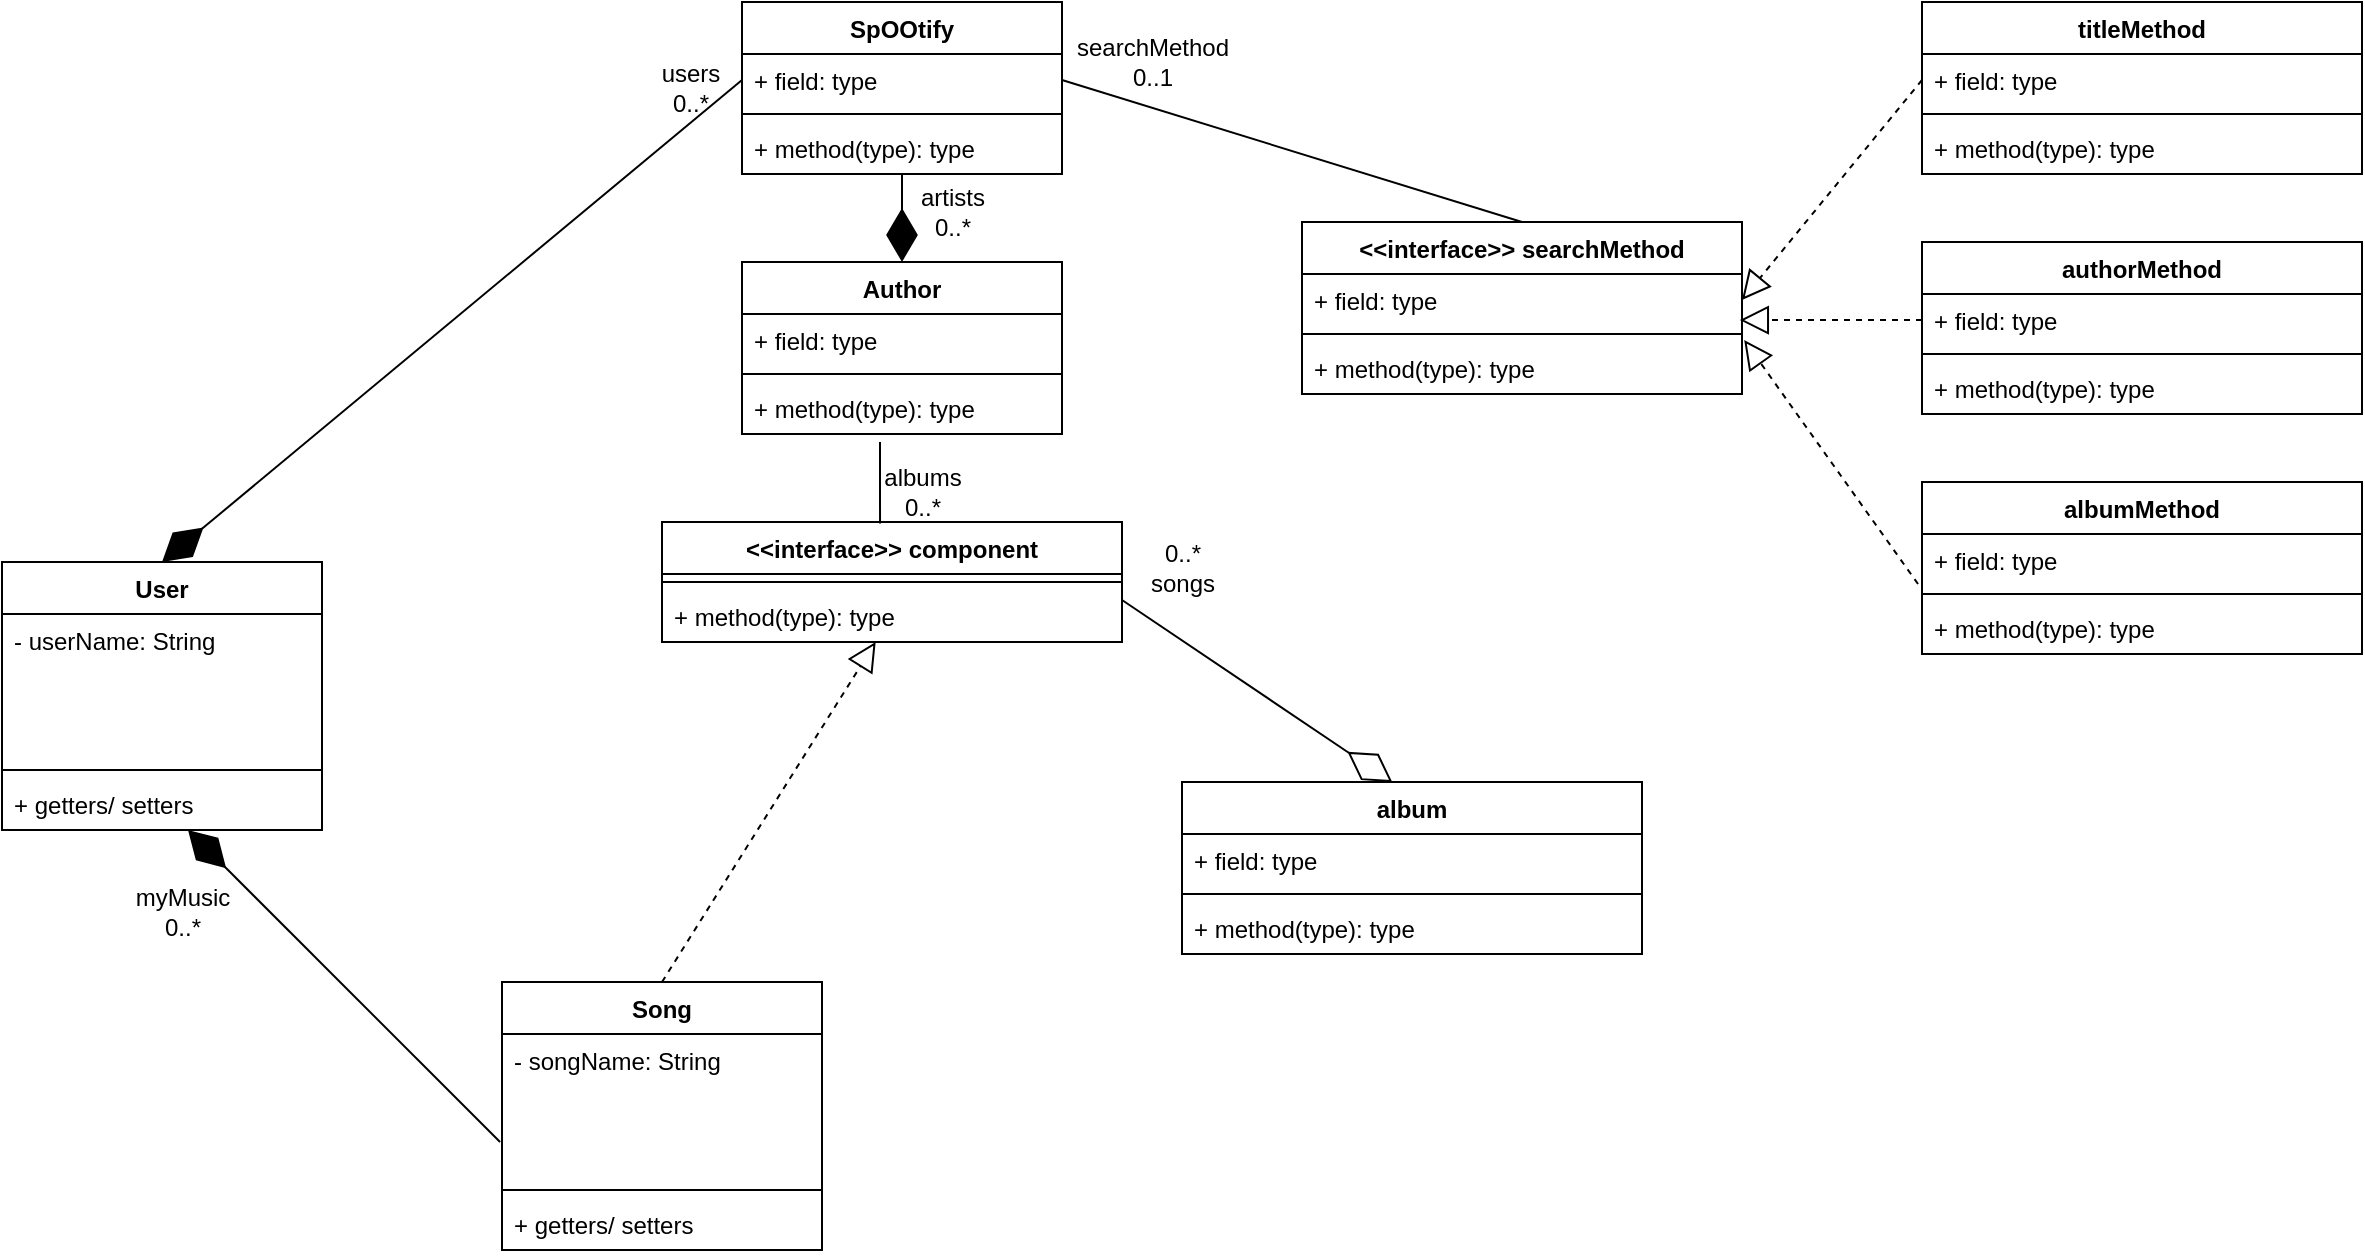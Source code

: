 <mxfile version="17.4.6" type="github">
  <diagram id="-nPa2TXWbpUti-kj0SZv" name="Page-1">
    <mxGraphModel dx="700" dy="752" grid="1" gridSize="10" guides="1" tooltips="1" connect="1" arrows="1" fold="1" page="1" pageScale="1" pageWidth="827" pageHeight="1169" math="0" shadow="0">
      <root>
        <mxCell id="0" />
        <mxCell id="1" parent="0" />
        <mxCell id="o57br8bYucGBpuMk25vo-5" value="SpOOtify" style="swimlane;fontStyle=1;align=center;verticalAlign=top;childLayout=stackLayout;horizontal=1;startSize=26;horizontalStack=0;resizeParent=1;resizeParentMax=0;resizeLast=0;collapsible=1;marginBottom=0;" parent="1" vertex="1">
          <mxGeometry x="460" y="130" width="160" height="86" as="geometry" />
        </mxCell>
        <mxCell id="o57br8bYucGBpuMk25vo-6" value="+ field: type" style="text;strokeColor=none;fillColor=none;align=left;verticalAlign=top;spacingLeft=4;spacingRight=4;overflow=hidden;rotatable=0;points=[[0,0.5],[1,0.5]];portConstraint=eastwest;" parent="o57br8bYucGBpuMk25vo-5" vertex="1">
          <mxGeometry y="26" width="160" height="26" as="geometry" />
        </mxCell>
        <mxCell id="o57br8bYucGBpuMk25vo-7" value="" style="line;strokeWidth=1;fillColor=none;align=left;verticalAlign=middle;spacingTop=-1;spacingLeft=3;spacingRight=3;rotatable=0;labelPosition=right;points=[];portConstraint=eastwest;" parent="o57br8bYucGBpuMk25vo-5" vertex="1">
          <mxGeometry y="52" width="160" height="8" as="geometry" />
        </mxCell>
        <mxCell id="o57br8bYucGBpuMk25vo-8" value="+ method(type): type" style="text;strokeColor=none;fillColor=none;align=left;verticalAlign=top;spacingLeft=4;spacingRight=4;overflow=hidden;rotatable=0;points=[[0,0.5],[1,0.5]];portConstraint=eastwest;" parent="o57br8bYucGBpuMk25vo-5" vertex="1">
          <mxGeometry y="60" width="160" height="26" as="geometry" />
        </mxCell>
        <mxCell id="o57br8bYucGBpuMk25vo-9" value="User" style="swimlane;fontStyle=1;align=center;verticalAlign=top;childLayout=stackLayout;horizontal=1;startSize=26;horizontalStack=0;resizeParent=1;resizeParentMax=0;resizeLast=0;collapsible=1;marginBottom=0;" parent="1" vertex="1">
          <mxGeometry x="90" y="410" width="160" height="134" as="geometry" />
        </mxCell>
        <mxCell id="o57br8bYucGBpuMk25vo-10" value="- userName: String&#xa;" style="text;strokeColor=none;fillColor=none;align=left;verticalAlign=top;spacingLeft=4;spacingRight=4;overflow=hidden;rotatable=0;points=[[0,0.5],[1,0.5]];portConstraint=eastwest;" parent="o57br8bYucGBpuMk25vo-9" vertex="1">
          <mxGeometry y="26" width="160" height="74" as="geometry" />
        </mxCell>
        <mxCell id="o57br8bYucGBpuMk25vo-11" value="" style="line;strokeWidth=1;fillColor=none;align=left;verticalAlign=middle;spacingTop=-1;spacingLeft=3;spacingRight=3;rotatable=0;labelPosition=right;points=[];portConstraint=eastwest;" parent="o57br8bYucGBpuMk25vo-9" vertex="1">
          <mxGeometry y="100" width="160" height="8" as="geometry" />
        </mxCell>
        <mxCell id="o57br8bYucGBpuMk25vo-12" value="+ getters/ setters" style="text;strokeColor=none;fillColor=none;align=left;verticalAlign=top;spacingLeft=4;spacingRight=4;overflow=hidden;rotatable=0;points=[[0,0.5],[1,0.5]];portConstraint=eastwest;" parent="o57br8bYucGBpuMk25vo-9" vertex="1">
          <mxGeometry y="108" width="160" height="26" as="geometry" />
        </mxCell>
        <mxCell id="in7M7F9Ld8Qm7NS5v-Of-2" value="Song" style="swimlane;fontStyle=1;align=center;verticalAlign=top;childLayout=stackLayout;horizontal=1;startSize=26;horizontalStack=0;resizeParent=1;resizeParentMax=0;resizeLast=0;collapsible=1;marginBottom=0;" vertex="1" parent="1">
          <mxGeometry x="340" y="620" width="160" height="134" as="geometry" />
        </mxCell>
        <mxCell id="in7M7F9Ld8Qm7NS5v-Of-3" value="- songName: String" style="text;strokeColor=none;fillColor=none;align=left;verticalAlign=top;spacingLeft=4;spacingRight=4;overflow=hidden;rotatable=0;points=[[0,0.5],[1,0.5]];portConstraint=eastwest;" vertex="1" parent="in7M7F9Ld8Qm7NS5v-Of-2">
          <mxGeometry y="26" width="160" height="74" as="geometry" />
        </mxCell>
        <mxCell id="in7M7F9Ld8Qm7NS5v-Of-4" value="" style="line;strokeWidth=1;fillColor=none;align=left;verticalAlign=middle;spacingTop=-1;spacingLeft=3;spacingRight=3;rotatable=0;labelPosition=right;points=[];portConstraint=eastwest;" vertex="1" parent="in7M7F9Ld8Qm7NS5v-Of-2">
          <mxGeometry y="100" width="160" height="8" as="geometry" />
        </mxCell>
        <mxCell id="in7M7F9Ld8Qm7NS5v-Of-5" value="+ getters/ setters" style="text;strokeColor=none;fillColor=none;align=left;verticalAlign=top;spacingLeft=4;spacingRight=4;overflow=hidden;rotatable=0;points=[[0,0.5],[1,0.5]];portConstraint=eastwest;" vertex="1" parent="in7M7F9Ld8Qm7NS5v-Of-2">
          <mxGeometry y="108" width="160" height="26" as="geometry" />
        </mxCell>
        <mxCell id="in7M7F9Ld8Qm7NS5v-Of-6" value="" style="endArrow=diamondThin;endFill=1;endSize=24;html=1;rounded=0;exitX=-0.006;exitY=0.73;exitDx=0;exitDy=0;exitPerimeter=0;" edge="1" parent="1" source="in7M7F9Ld8Qm7NS5v-Of-3" target="o57br8bYucGBpuMk25vo-12">
          <mxGeometry width="160" relative="1" as="geometry">
            <mxPoint x="280" y="590" as="sourcePoint" />
            <mxPoint x="440" y="590" as="targetPoint" />
          </mxGeometry>
        </mxCell>
        <mxCell id="in7M7F9Ld8Qm7NS5v-Of-7" value="myMusic&lt;br&gt;0..*" style="text;html=1;align=center;verticalAlign=middle;resizable=0;points=[];autosize=1;strokeColor=none;fillColor=none;" vertex="1" parent="1">
          <mxGeometry x="150" y="570" width="60" height="30" as="geometry" />
        </mxCell>
        <mxCell id="in7M7F9Ld8Qm7NS5v-Of-8" value="" style="endArrow=diamondThin;endFill=1;endSize=24;html=1;rounded=0;exitX=0;exitY=0.5;exitDx=0;exitDy=0;entryX=0.5;entryY=0;entryDx=0;entryDy=0;" edge="1" parent="1" source="o57br8bYucGBpuMk25vo-6" target="o57br8bYucGBpuMk25vo-9">
          <mxGeometry width="160" relative="1" as="geometry">
            <mxPoint x="390" y="430" as="sourcePoint" />
            <mxPoint x="193.002" y="554" as="targetPoint" />
          </mxGeometry>
        </mxCell>
        <mxCell id="in7M7F9Ld8Qm7NS5v-Of-9" value="users&lt;br&gt;0..*" style="text;html=1;align=center;verticalAlign=middle;resizable=0;points=[];autosize=1;strokeColor=none;fillColor=none;" vertex="1" parent="1">
          <mxGeometry x="414" y="158" width="40" height="30" as="geometry" />
        </mxCell>
        <mxCell id="in7M7F9Ld8Qm7NS5v-Of-11" value="&lt;&lt;interface&gt;&gt; searchMethod" style="swimlane;fontStyle=1;align=center;verticalAlign=top;childLayout=stackLayout;horizontal=1;startSize=26;horizontalStack=0;resizeParent=1;resizeParentMax=0;resizeLast=0;collapsible=1;marginBottom=0;" vertex="1" parent="1">
          <mxGeometry x="740" y="240" width="220" height="86" as="geometry" />
        </mxCell>
        <mxCell id="in7M7F9Ld8Qm7NS5v-Of-12" value="+ field: type" style="text;strokeColor=none;fillColor=none;align=left;verticalAlign=top;spacingLeft=4;spacingRight=4;overflow=hidden;rotatable=0;points=[[0,0.5],[1,0.5]];portConstraint=eastwest;" vertex="1" parent="in7M7F9Ld8Qm7NS5v-Of-11">
          <mxGeometry y="26" width="220" height="26" as="geometry" />
        </mxCell>
        <mxCell id="in7M7F9Ld8Qm7NS5v-Of-13" value="" style="line;strokeWidth=1;fillColor=none;align=left;verticalAlign=middle;spacingTop=-1;spacingLeft=3;spacingRight=3;rotatable=0;labelPosition=right;points=[];portConstraint=eastwest;" vertex="1" parent="in7M7F9Ld8Qm7NS5v-Of-11">
          <mxGeometry y="52" width="220" height="8" as="geometry" />
        </mxCell>
        <mxCell id="in7M7F9Ld8Qm7NS5v-Of-14" value="+ method(type): type" style="text;strokeColor=none;fillColor=none;align=left;verticalAlign=top;spacingLeft=4;spacingRight=4;overflow=hidden;rotatable=0;points=[[0,0.5],[1,0.5]];portConstraint=eastwest;" vertex="1" parent="in7M7F9Ld8Qm7NS5v-Of-11">
          <mxGeometry y="60" width="220" height="26" as="geometry" />
        </mxCell>
        <mxCell id="in7M7F9Ld8Qm7NS5v-Of-16" value="" style="endArrow=none;html=1;rounded=0;entryX=1;entryY=0.5;entryDx=0;entryDy=0;exitX=0.5;exitY=0;exitDx=0;exitDy=0;" edge="1" parent="1" source="in7M7F9Ld8Qm7NS5v-Of-11" target="o57br8bYucGBpuMk25vo-6">
          <mxGeometry width="50" height="50" relative="1" as="geometry">
            <mxPoint x="580" y="400" as="sourcePoint" />
            <mxPoint x="630" y="350" as="targetPoint" />
          </mxGeometry>
        </mxCell>
        <mxCell id="in7M7F9Ld8Qm7NS5v-Of-17" value="searchMethod&lt;br&gt;0..1" style="text;html=1;align=center;verticalAlign=middle;resizable=0;points=[];autosize=1;strokeColor=none;fillColor=none;" vertex="1" parent="1">
          <mxGeometry x="620" y="145" width="90" height="30" as="geometry" />
        </mxCell>
        <mxCell id="in7M7F9Ld8Qm7NS5v-Of-19" value="titleMethod" style="swimlane;fontStyle=1;align=center;verticalAlign=top;childLayout=stackLayout;horizontal=1;startSize=26;horizontalStack=0;resizeParent=1;resizeParentMax=0;resizeLast=0;collapsible=1;marginBottom=0;" vertex="1" parent="1">
          <mxGeometry x="1050" y="130" width="220" height="86" as="geometry" />
        </mxCell>
        <mxCell id="in7M7F9Ld8Qm7NS5v-Of-20" value="+ field: type" style="text;strokeColor=none;fillColor=none;align=left;verticalAlign=top;spacingLeft=4;spacingRight=4;overflow=hidden;rotatable=0;points=[[0,0.5],[1,0.5]];portConstraint=eastwest;" vertex="1" parent="in7M7F9Ld8Qm7NS5v-Of-19">
          <mxGeometry y="26" width="220" height="26" as="geometry" />
        </mxCell>
        <mxCell id="in7M7F9Ld8Qm7NS5v-Of-21" value="" style="line;strokeWidth=1;fillColor=none;align=left;verticalAlign=middle;spacingTop=-1;spacingLeft=3;spacingRight=3;rotatable=0;labelPosition=right;points=[];portConstraint=eastwest;" vertex="1" parent="in7M7F9Ld8Qm7NS5v-Of-19">
          <mxGeometry y="52" width="220" height="8" as="geometry" />
        </mxCell>
        <mxCell id="in7M7F9Ld8Qm7NS5v-Of-22" value="+ method(type): type" style="text;strokeColor=none;fillColor=none;align=left;verticalAlign=top;spacingLeft=4;spacingRight=4;overflow=hidden;rotatable=0;points=[[0,0.5],[1,0.5]];portConstraint=eastwest;" vertex="1" parent="in7M7F9Ld8Qm7NS5v-Of-19">
          <mxGeometry y="60" width="220" height="26" as="geometry" />
        </mxCell>
        <mxCell id="in7M7F9Ld8Qm7NS5v-Of-23" value="authorMethod" style="swimlane;fontStyle=1;align=center;verticalAlign=top;childLayout=stackLayout;horizontal=1;startSize=26;horizontalStack=0;resizeParent=1;resizeParentMax=0;resizeLast=0;collapsible=1;marginBottom=0;" vertex="1" parent="1">
          <mxGeometry x="1050" y="250" width="220" height="86" as="geometry" />
        </mxCell>
        <mxCell id="in7M7F9Ld8Qm7NS5v-Of-24" value="+ field: type" style="text;strokeColor=none;fillColor=none;align=left;verticalAlign=top;spacingLeft=4;spacingRight=4;overflow=hidden;rotatable=0;points=[[0,0.5],[1,0.5]];portConstraint=eastwest;" vertex="1" parent="in7M7F9Ld8Qm7NS5v-Of-23">
          <mxGeometry y="26" width="220" height="26" as="geometry" />
        </mxCell>
        <mxCell id="in7M7F9Ld8Qm7NS5v-Of-25" value="" style="line;strokeWidth=1;fillColor=none;align=left;verticalAlign=middle;spacingTop=-1;spacingLeft=3;spacingRight=3;rotatable=0;labelPosition=right;points=[];portConstraint=eastwest;" vertex="1" parent="in7M7F9Ld8Qm7NS5v-Of-23">
          <mxGeometry y="52" width="220" height="8" as="geometry" />
        </mxCell>
        <mxCell id="in7M7F9Ld8Qm7NS5v-Of-26" value="+ method(type): type" style="text;strokeColor=none;fillColor=none;align=left;verticalAlign=top;spacingLeft=4;spacingRight=4;overflow=hidden;rotatable=0;points=[[0,0.5],[1,0.5]];portConstraint=eastwest;" vertex="1" parent="in7M7F9Ld8Qm7NS5v-Of-23">
          <mxGeometry y="60" width="220" height="26" as="geometry" />
        </mxCell>
        <mxCell id="in7M7F9Ld8Qm7NS5v-Of-27" value="albumMethod" style="swimlane;fontStyle=1;align=center;verticalAlign=top;childLayout=stackLayout;horizontal=1;startSize=26;horizontalStack=0;resizeParent=1;resizeParentMax=0;resizeLast=0;collapsible=1;marginBottom=0;" vertex="1" parent="1">
          <mxGeometry x="1050" y="370" width="220" height="86" as="geometry" />
        </mxCell>
        <mxCell id="in7M7F9Ld8Qm7NS5v-Of-28" value="+ field: type" style="text;strokeColor=none;fillColor=none;align=left;verticalAlign=top;spacingLeft=4;spacingRight=4;overflow=hidden;rotatable=0;points=[[0,0.5],[1,0.5]];portConstraint=eastwest;" vertex="1" parent="in7M7F9Ld8Qm7NS5v-Of-27">
          <mxGeometry y="26" width="220" height="26" as="geometry" />
        </mxCell>
        <mxCell id="in7M7F9Ld8Qm7NS5v-Of-29" value="" style="line;strokeWidth=1;fillColor=none;align=left;verticalAlign=middle;spacingTop=-1;spacingLeft=3;spacingRight=3;rotatable=0;labelPosition=right;points=[];portConstraint=eastwest;" vertex="1" parent="in7M7F9Ld8Qm7NS5v-Of-27">
          <mxGeometry y="52" width="220" height="8" as="geometry" />
        </mxCell>
        <mxCell id="in7M7F9Ld8Qm7NS5v-Of-30" value="+ method(type): type" style="text;strokeColor=none;fillColor=none;align=left;verticalAlign=top;spacingLeft=4;spacingRight=4;overflow=hidden;rotatable=0;points=[[0,0.5],[1,0.5]];portConstraint=eastwest;" vertex="1" parent="in7M7F9Ld8Qm7NS5v-Of-27">
          <mxGeometry y="60" width="220" height="26" as="geometry" />
        </mxCell>
        <mxCell id="in7M7F9Ld8Qm7NS5v-Of-31" value="" style="endArrow=block;dashed=1;endFill=0;endSize=12;html=1;rounded=0;exitX=0;exitY=0.5;exitDx=0;exitDy=0;entryX=1;entryY=0.5;entryDx=0;entryDy=0;" edge="1" parent="1" source="in7M7F9Ld8Qm7NS5v-Of-20" target="in7M7F9Ld8Qm7NS5v-Of-12">
          <mxGeometry width="160" relative="1" as="geometry">
            <mxPoint x="920" y="360" as="sourcePoint" />
            <mxPoint x="1080" y="360" as="targetPoint" />
          </mxGeometry>
        </mxCell>
        <mxCell id="in7M7F9Ld8Qm7NS5v-Of-32" value="" style="endArrow=block;dashed=1;endFill=0;endSize=12;html=1;rounded=0;entryX=0.995;entryY=0.885;entryDx=0;entryDy=0;entryPerimeter=0;" edge="1" parent="1" source="in7M7F9Ld8Qm7NS5v-Of-24" target="in7M7F9Ld8Qm7NS5v-Of-12">
          <mxGeometry width="160" relative="1" as="geometry">
            <mxPoint x="1060" y="179" as="sourcePoint" />
            <mxPoint x="970" y="289" as="targetPoint" />
          </mxGeometry>
        </mxCell>
        <mxCell id="in7M7F9Ld8Qm7NS5v-Of-33" value="" style="endArrow=block;dashed=1;endFill=0;endSize=12;html=1;rounded=0;entryX=1.005;entryY=0.875;entryDx=0;entryDy=0;entryPerimeter=0;exitX=-0.009;exitY=0.962;exitDx=0;exitDy=0;exitPerimeter=0;" edge="1" parent="1" source="in7M7F9Ld8Qm7NS5v-Of-28" target="in7M7F9Ld8Qm7NS5v-Of-13">
          <mxGeometry width="160" relative="1" as="geometry">
            <mxPoint x="1060" y="299.005" as="sourcePoint" />
            <mxPoint x="968.9" y="299.01" as="targetPoint" />
          </mxGeometry>
        </mxCell>
        <mxCell id="in7M7F9Ld8Qm7NS5v-Of-35" value="&lt;&lt;interface&gt;&gt; component" style="swimlane;fontStyle=1;align=center;verticalAlign=top;childLayout=stackLayout;horizontal=1;startSize=26;horizontalStack=0;resizeParent=1;resizeParentMax=0;resizeLast=0;collapsible=1;marginBottom=0;" vertex="1" parent="1">
          <mxGeometry x="420" y="390" width="230" height="60" as="geometry" />
        </mxCell>
        <mxCell id="in7M7F9Ld8Qm7NS5v-Of-37" value="" style="line;strokeWidth=1;fillColor=none;align=left;verticalAlign=middle;spacingTop=-1;spacingLeft=3;spacingRight=3;rotatable=0;labelPosition=right;points=[];portConstraint=eastwest;" vertex="1" parent="in7M7F9Ld8Qm7NS5v-Of-35">
          <mxGeometry y="26" width="230" height="8" as="geometry" />
        </mxCell>
        <mxCell id="in7M7F9Ld8Qm7NS5v-Of-38" value="+ method(type): type" style="text;strokeColor=none;fillColor=none;align=left;verticalAlign=top;spacingLeft=4;spacingRight=4;overflow=hidden;rotatable=0;points=[[0,0.5],[1,0.5]];portConstraint=eastwest;" vertex="1" parent="in7M7F9Ld8Qm7NS5v-Of-35">
          <mxGeometry y="34" width="230" height="26" as="geometry" />
        </mxCell>
        <mxCell id="in7M7F9Ld8Qm7NS5v-Of-44" value="" style="endArrow=block;dashed=1;endFill=0;endSize=12;html=1;rounded=0;exitX=0.5;exitY=0;exitDx=0;exitDy=0;" edge="1" parent="1" source="in7M7F9Ld8Qm7NS5v-Of-2" target="in7M7F9Ld8Qm7NS5v-Of-38">
          <mxGeometry width="160" relative="1" as="geometry">
            <mxPoint x="550" y="360" as="sourcePoint" />
            <mxPoint x="710" y="360" as="targetPoint" />
          </mxGeometry>
        </mxCell>
        <mxCell id="in7M7F9Ld8Qm7NS5v-Of-45" value="" style="endArrow=none;html=1;rounded=0;exitX=0.474;exitY=0.012;exitDx=0;exitDy=0;exitPerimeter=0;" edge="1" parent="1" source="in7M7F9Ld8Qm7NS5v-Of-35">
          <mxGeometry width="50" height="50" relative="1" as="geometry">
            <mxPoint x="860" y="250" as="sourcePoint" />
            <mxPoint x="529" y="350" as="targetPoint" />
          </mxGeometry>
        </mxCell>
        <mxCell id="in7M7F9Ld8Qm7NS5v-Of-47" value="album" style="swimlane;fontStyle=1;align=center;verticalAlign=top;childLayout=stackLayout;horizontal=1;startSize=26;horizontalStack=0;resizeParent=1;resizeParentMax=0;resizeLast=0;collapsible=1;marginBottom=0;" vertex="1" parent="1">
          <mxGeometry x="680" y="520" width="230" height="86" as="geometry" />
        </mxCell>
        <mxCell id="in7M7F9Ld8Qm7NS5v-Of-48" value="+ field: type" style="text;strokeColor=none;fillColor=none;align=left;verticalAlign=top;spacingLeft=4;spacingRight=4;overflow=hidden;rotatable=0;points=[[0,0.5],[1,0.5]];portConstraint=eastwest;" vertex="1" parent="in7M7F9Ld8Qm7NS5v-Of-47">
          <mxGeometry y="26" width="230" height="26" as="geometry" />
        </mxCell>
        <mxCell id="in7M7F9Ld8Qm7NS5v-Of-49" value="" style="line;strokeWidth=1;fillColor=none;align=left;verticalAlign=middle;spacingTop=-1;spacingLeft=3;spacingRight=3;rotatable=0;labelPosition=right;points=[];portConstraint=eastwest;" vertex="1" parent="in7M7F9Ld8Qm7NS5v-Of-47">
          <mxGeometry y="52" width="230" height="8" as="geometry" />
        </mxCell>
        <mxCell id="in7M7F9Ld8Qm7NS5v-Of-50" value="+ method(type): type" style="text;strokeColor=none;fillColor=none;align=left;verticalAlign=top;spacingLeft=4;spacingRight=4;overflow=hidden;rotatable=0;points=[[0,0.5],[1,0.5]];portConstraint=eastwest;" vertex="1" parent="in7M7F9Ld8Qm7NS5v-Of-47">
          <mxGeometry y="60" width="230" height="26" as="geometry" />
        </mxCell>
        <mxCell id="in7M7F9Ld8Qm7NS5v-Of-51" value="" style="endArrow=diamondThin;endFill=0;endSize=24;html=1;rounded=0;exitX=1;exitY=0.5;exitDx=0;exitDy=0;entryX=0.457;entryY=0;entryDx=0;entryDy=0;entryPerimeter=0;" edge="1" parent="1" target="in7M7F9Ld8Qm7NS5v-Of-47">
          <mxGeometry width="160" relative="1" as="geometry">
            <mxPoint x="650" y="429" as="sourcePoint" />
            <mxPoint x="870" y="560" as="targetPoint" />
          </mxGeometry>
        </mxCell>
        <mxCell id="in7M7F9Ld8Qm7NS5v-Of-52" value="0..*&lt;br&gt;songs" style="text;html=1;align=center;verticalAlign=middle;resizable=0;points=[];autosize=1;strokeColor=none;fillColor=none;" vertex="1" parent="1">
          <mxGeometry x="655" y="398" width="50" height="30" as="geometry" />
        </mxCell>
        <mxCell id="in7M7F9Ld8Qm7NS5v-Of-55" value="Author" style="swimlane;fontStyle=1;align=center;verticalAlign=top;childLayout=stackLayout;horizontal=1;startSize=26;horizontalStack=0;resizeParent=1;resizeParentMax=0;resizeLast=0;collapsible=1;marginBottom=0;" vertex="1" parent="1">
          <mxGeometry x="460" y="260" width="160" height="86" as="geometry" />
        </mxCell>
        <mxCell id="in7M7F9Ld8Qm7NS5v-Of-56" value="+ field: type" style="text;strokeColor=none;fillColor=none;align=left;verticalAlign=top;spacingLeft=4;spacingRight=4;overflow=hidden;rotatable=0;points=[[0,0.5],[1,0.5]];portConstraint=eastwest;" vertex="1" parent="in7M7F9Ld8Qm7NS5v-Of-55">
          <mxGeometry y="26" width="160" height="26" as="geometry" />
        </mxCell>
        <mxCell id="in7M7F9Ld8Qm7NS5v-Of-57" value="" style="line;strokeWidth=1;fillColor=none;align=left;verticalAlign=middle;spacingTop=-1;spacingLeft=3;spacingRight=3;rotatable=0;labelPosition=right;points=[];portConstraint=eastwest;" vertex="1" parent="in7M7F9Ld8Qm7NS5v-Of-55">
          <mxGeometry y="52" width="160" height="8" as="geometry" />
        </mxCell>
        <mxCell id="in7M7F9Ld8Qm7NS5v-Of-58" value="+ method(type): type" style="text;strokeColor=none;fillColor=none;align=left;verticalAlign=top;spacingLeft=4;spacingRight=4;overflow=hidden;rotatable=0;points=[[0,0.5],[1,0.5]];portConstraint=eastwest;" vertex="1" parent="in7M7F9Ld8Qm7NS5v-Of-55">
          <mxGeometry y="60" width="160" height="26" as="geometry" />
        </mxCell>
        <mxCell id="in7M7F9Ld8Qm7NS5v-Of-60" value="" style="endArrow=diamondThin;endFill=1;endSize=24;html=1;rounded=0;entryX=0.5;entryY=0;entryDx=0;entryDy=0;" edge="1" parent="1" source="o57br8bYucGBpuMk25vo-8" target="in7M7F9Ld8Qm7NS5v-Of-55">
          <mxGeometry width="160" relative="1" as="geometry">
            <mxPoint x="540" y="220" as="sourcePoint" />
            <mxPoint x="193.002" y="554" as="targetPoint" />
          </mxGeometry>
        </mxCell>
        <mxCell id="in7M7F9Ld8Qm7NS5v-Of-61" value="artists&lt;br&gt;0..*" style="text;html=1;align=center;verticalAlign=middle;resizable=0;points=[];autosize=1;strokeColor=none;fillColor=none;" vertex="1" parent="1">
          <mxGeometry x="540" y="220" width="50" height="30" as="geometry" />
        </mxCell>
        <mxCell id="in7M7F9Ld8Qm7NS5v-Of-62" value="albums&lt;br&gt;0..*" style="text;html=1;align=center;verticalAlign=middle;resizable=0;points=[];autosize=1;strokeColor=none;fillColor=none;" vertex="1" parent="1">
          <mxGeometry x="525" y="360" width="50" height="30" as="geometry" />
        </mxCell>
      </root>
    </mxGraphModel>
  </diagram>
</mxfile>
